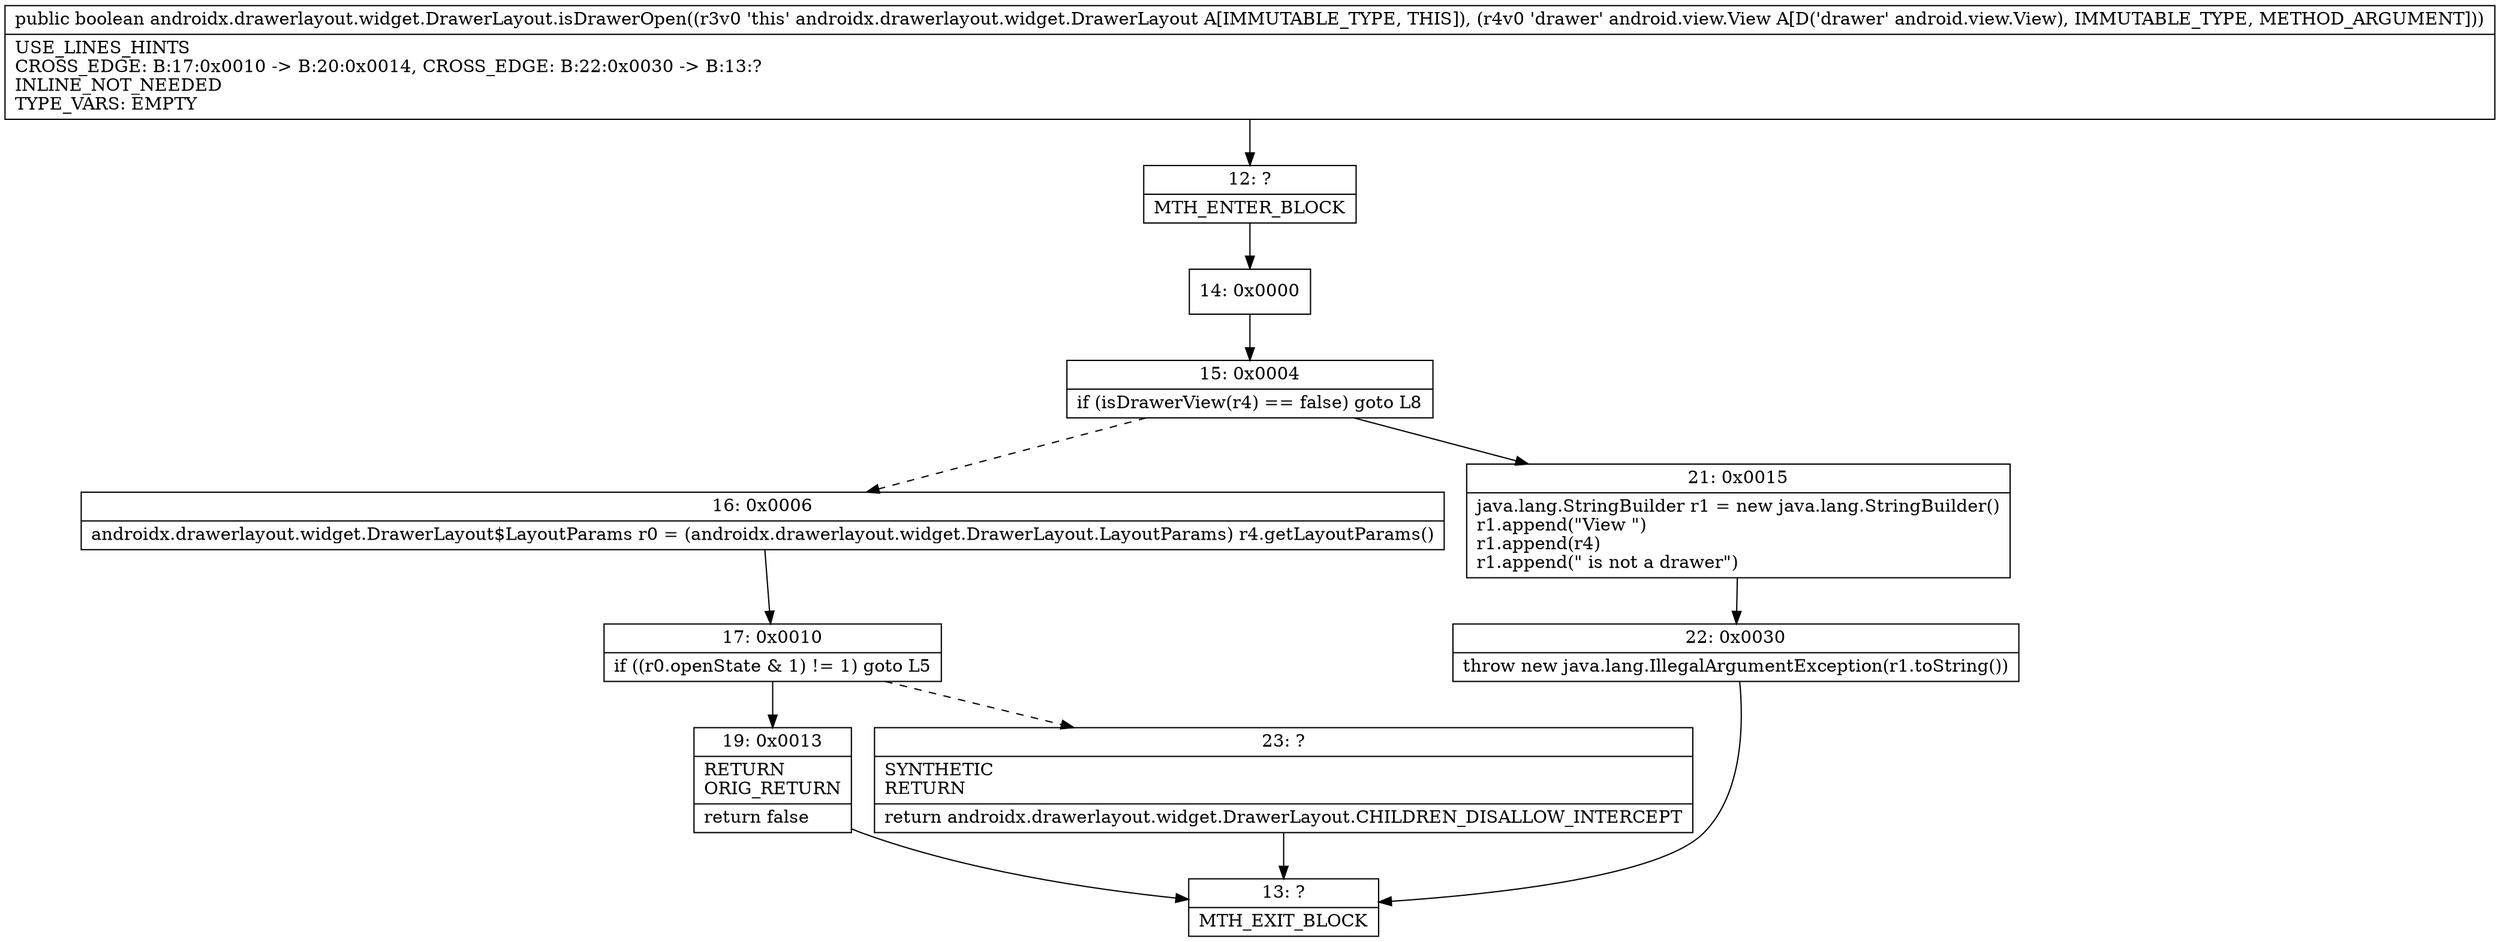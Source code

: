 digraph "CFG forandroidx.drawerlayout.widget.DrawerLayout.isDrawerOpen(Landroid\/view\/View;)Z" {
Node_12 [shape=record,label="{12\:\ ?|MTH_ENTER_BLOCK\l}"];
Node_14 [shape=record,label="{14\:\ 0x0000}"];
Node_15 [shape=record,label="{15\:\ 0x0004|if (isDrawerView(r4) == false) goto L8\l}"];
Node_16 [shape=record,label="{16\:\ 0x0006|androidx.drawerlayout.widget.DrawerLayout$LayoutParams r0 = (androidx.drawerlayout.widget.DrawerLayout.LayoutParams) r4.getLayoutParams()\l}"];
Node_17 [shape=record,label="{17\:\ 0x0010|if ((r0.openState & 1) != 1) goto L5\l}"];
Node_19 [shape=record,label="{19\:\ 0x0013|RETURN\lORIG_RETURN\l|return false\l}"];
Node_13 [shape=record,label="{13\:\ ?|MTH_EXIT_BLOCK\l}"];
Node_23 [shape=record,label="{23\:\ ?|SYNTHETIC\lRETURN\l|return androidx.drawerlayout.widget.DrawerLayout.CHILDREN_DISALLOW_INTERCEPT\l}"];
Node_21 [shape=record,label="{21\:\ 0x0015|java.lang.StringBuilder r1 = new java.lang.StringBuilder()\lr1.append(\"View \")\lr1.append(r4)\lr1.append(\" is not a drawer\")\l}"];
Node_22 [shape=record,label="{22\:\ 0x0030|throw new java.lang.IllegalArgumentException(r1.toString())\l}"];
MethodNode[shape=record,label="{public boolean androidx.drawerlayout.widget.DrawerLayout.isDrawerOpen((r3v0 'this' androidx.drawerlayout.widget.DrawerLayout A[IMMUTABLE_TYPE, THIS]), (r4v0 'drawer' android.view.View A[D('drawer' android.view.View), IMMUTABLE_TYPE, METHOD_ARGUMENT]))  | USE_LINES_HINTS\lCROSS_EDGE: B:17:0x0010 \-\> B:20:0x0014, CROSS_EDGE: B:22:0x0030 \-\> B:13:?\lINLINE_NOT_NEEDED\lTYPE_VARS: EMPTY\l}"];
MethodNode -> Node_12;Node_12 -> Node_14;
Node_14 -> Node_15;
Node_15 -> Node_16[style=dashed];
Node_15 -> Node_21;
Node_16 -> Node_17;
Node_17 -> Node_19;
Node_17 -> Node_23[style=dashed];
Node_19 -> Node_13;
Node_23 -> Node_13;
Node_21 -> Node_22;
Node_22 -> Node_13;
}

